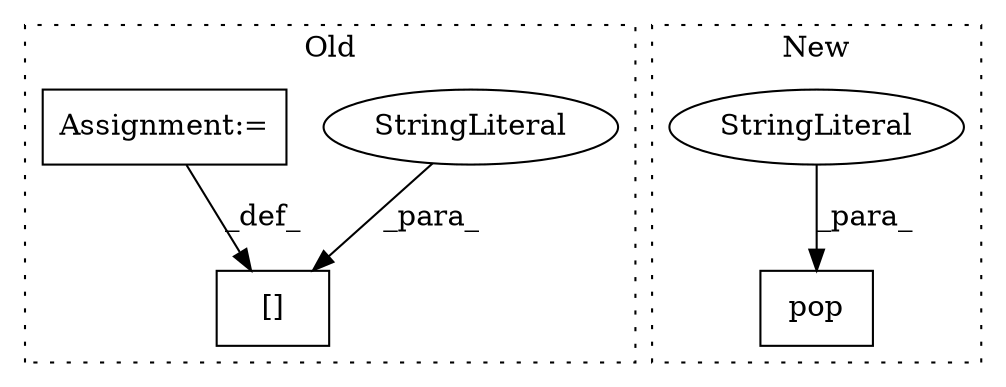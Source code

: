 digraph G {
subgraph cluster0 {
1 [label="[]" a="2" s="2799,2955" l="30,1" shape="box"];
3 [label="StringLiteral" a="45" s="2829" l="126" shape="ellipse"];
5 [label="Assignment:=" a="7" s="2956" l="1" shape="box"];
label = "Old";
style="dotted";
}
subgraph cluster1 {
2 [label="pop" a="32" s="2852,2860" l="4,1" shape="box"];
4 [label="StringLiteral" a="45" s="2856" l="4" shape="ellipse"];
label = "New";
style="dotted";
}
3 -> 1 [label="_para_"];
4 -> 2 [label="_para_"];
5 -> 1 [label="_def_"];
}
